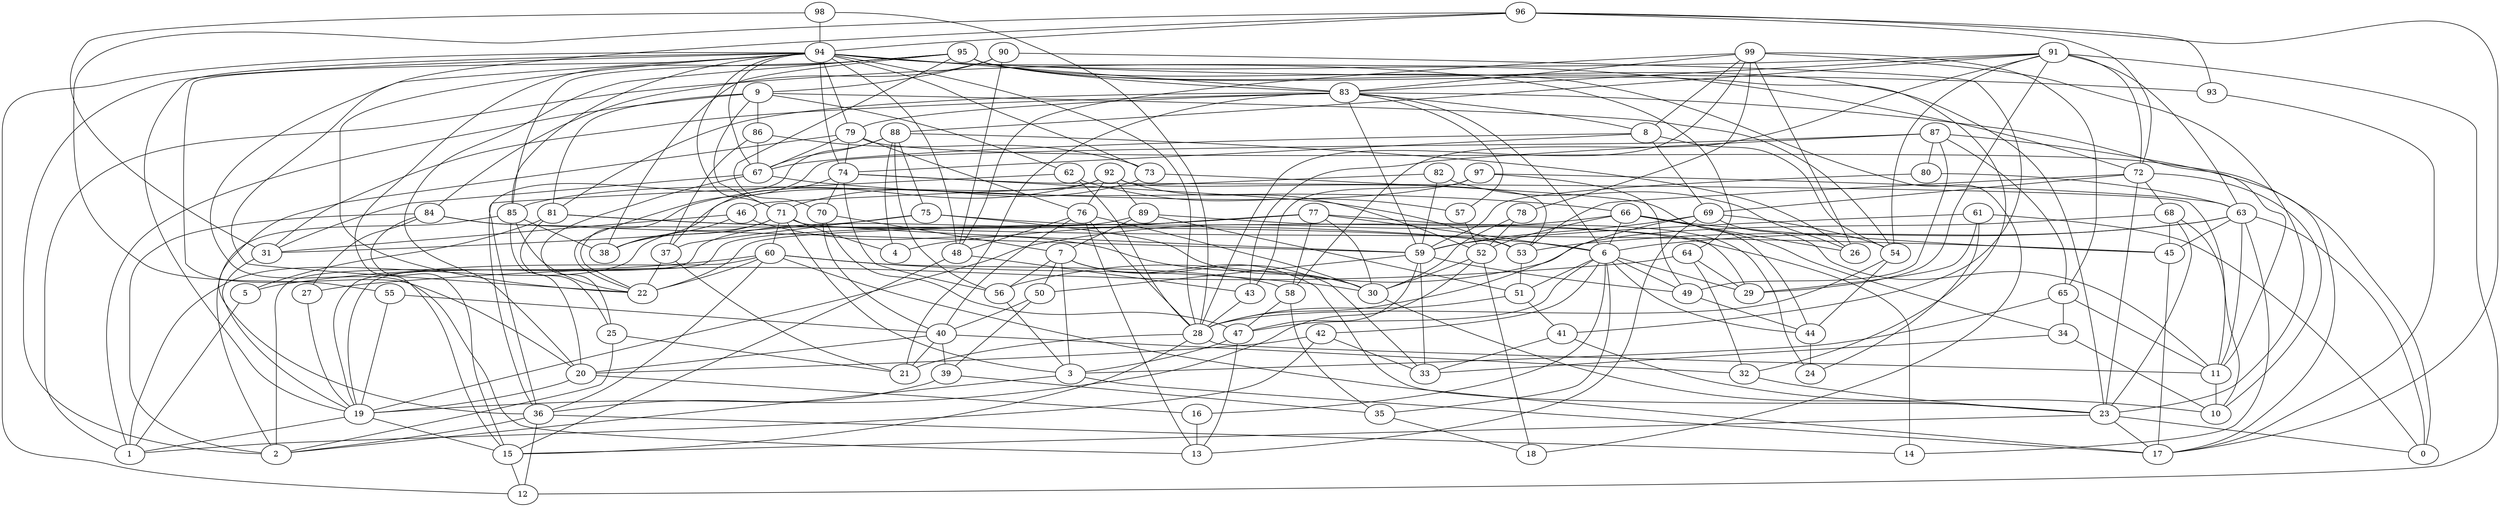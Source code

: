 digraph GG_graph {

subgraph G_graph {
edge [color = black]
"9" -> "81" [dir = none]
"9" -> "62" [dir = none]
"9" -> "54" [dir = none]
"9" -> "1" [dir = none]
"9" -> "71" [dir = none]
"9" -> "86" [dir = none]
"93" -> "17" [dir = none]
"48" -> "15" [dir = none]
"48" -> "43" [dir = none]
"80" -> "63" [dir = none]
"80" -> "59" [dir = none]
"5" -> "1" [dir = none]
"98" -> "94" [dir = none]
"98" -> "28" [dir = none]
"98" -> "31" [dir = none]
"82" -> "26" [dir = none]
"82" -> "46" [dir = none]
"82" -> "59" [dir = none]
"42" -> "1" [dir = none]
"42" -> "20" [dir = none]
"42" -> "33" [dir = none]
"75" -> "30" [dir = none]
"75" -> "31" [dir = none]
"75" -> "37" [dir = none]
"75" -> "14" [dir = none]
"52" -> "18" [dir = none]
"52" -> "19" [dir = none]
"52" -> "30" [dir = none]
"78" -> "30" [dir = none]
"78" -> "52" [dir = none]
"49" -> "44" [dir = none]
"41" -> "33" [dir = none]
"41" -> "10" [dir = none]
"65" -> "11" [dir = none]
"65" -> "34" [dir = none]
"65" -> "3" [dir = none]
"7" -> "33" [dir = none]
"7" -> "56" [dir = none]
"7" -> "50" [dir = none]
"7" -> "23" [dir = none]
"7" -> "3" [dir = none]
"60" -> "17" [dir = none]
"60" -> "58" [dir = none]
"60" -> "19" [dir = none]
"60" -> "5" [dir = none]
"60" -> "36" [dir = none]
"60" -> "30" [dir = none]
"60" -> "22" [dir = none]
"87" -> "17" [dir = none]
"87" -> "80" [dir = none]
"87" -> "43" [dir = none]
"87" -> "49" [dir = none]
"87" -> "22" [dir = none]
"87" -> "65" [dir = none]
"77" -> "24" [dir = none]
"77" -> "19" [dir = none]
"77" -> "4" [dir = none]
"77" -> "58" [dir = none]
"77" -> "6" [dir = none]
"77" -> "30" [dir = none]
"77" -> "22" [dir = none]
"97" -> "63" [dir = none]
"97" -> "43" [dir = none]
"97" -> "49" [dir = none]
"97" -> "85" [dir = none]
"92" -> "53" [dir = none]
"92" -> "52" [dir = none]
"92" -> "22" [dir = none]
"92" -> "89" [dir = none]
"92" -> "38" [dir = none]
"92" -> "76" [dir = none]
"37" -> "21" [dir = none]
"37" -> "22" [dir = none]
"46" -> "30" [dir = none]
"46" -> "38" [dir = none]
"46" -> "31" [dir = none]
"85" -> "22" [dir = none]
"85" -> "38" [dir = none]
"85" -> "20" [dir = none]
"85" -> "2" [dir = none]
"74" -> "37" [dir = none]
"74" -> "11" [dir = none]
"74" -> "56" [dir = none]
"74" -> "70" [dir = none]
"74" -> "53" [dir = none]
"40" -> "21" [dir = none]
"40" -> "20" [dir = none]
"40" -> "39" [dir = none]
"40" -> "32" [dir = none]
"47" -> "3" [dir = none]
"47" -> "13" [dir = none]
"96" -> "93" [dir = none]
"96" -> "94" [dir = none]
"96" -> "55" [dir = none]
"96" -> "72" [dir = none]
"96" -> "22" [dir = none]
"96" -> "17" [dir = none]
"43" -> "28" [dir = none]
"63" -> "53" [dir = none]
"63" -> "14" [dir = none]
"63" -> "6" [dir = none]
"63" -> "45" [dir = none]
"63" -> "11" [dir = none]
"63" -> "0" [dir = none]
"23" -> "17" [dir = none]
"23" -> "0" [dir = none]
"23" -> "15" [dir = none]
"15" -> "12" [dir = none]
"35" -> "18" [dir = none]
"8" -> "74" [dir = none]
"8" -> "54" [dir = none]
"8" -> "69" [dir = none]
"8" -> "67" [dir = none]
"83" -> "79" [dir = none]
"83" -> "8" [dir = none]
"83" -> "57" [dir = none]
"83" -> "31" [dir = none]
"83" -> "81" [dir = none]
"83" -> "21" [dir = none]
"83" -> "11" [dir = none]
"83" -> "59" [dir = none]
"83" -> "6" [dir = none]
"90" -> "41" [dir = none]
"90" -> "84" [dir = none]
"90" -> "9" [dir = none]
"90" -> "48" [dir = none]
"11" -> "10" [dir = none]
"39" -> "36" [dir = none]
"39" -> "35" [dir = none]
"54" -> "44" [dir = none]
"54" -> "28" [dir = none]
"6" -> "16" [dir = none]
"6" -> "44" [dir = none]
"6" -> "29" [dir = none]
"6" -> "42" [dir = none]
"6" -> "51" [dir = none]
"6" -> "49" [dir = none]
"6" -> "47" [dir = none]
"6" -> "35" [dir = none]
"51" -> "41" [dir = none]
"51" -> "28" [dir = none]
"53" -> "51" [dir = none]
"19" -> "1" [dir = none]
"19" -> "15" [dir = none]
"95" -> "38" [dir = none]
"95" -> "32" [dir = none]
"95" -> "20" [dir = none]
"95" -> "23" [dir = none]
"95" -> "18" [dir = none]
"95" -> "83" [dir = none]
"95" -> "85" [dir = none]
"95" -> "15" [dir = none]
"95" -> "70" [dir = none]
"69" -> "13" [dir = none]
"69" -> "59" [dir = none]
"69" -> "11" [dir = none]
"69" -> "54" [dir = none]
"69" -> "28" [dir = none]
"81" -> "25" [dir = none]
"81" -> "6" [dir = none]
"81" -> "5" [dir = none]
"81" -> "45" [dir = none]
"34" -> "10" [dir = none]
"34" -> "33" [dir = none]
"64" -> "29" [dir = none]
"64" -> "27" [dir = none]
"64" -> "32" [dir = none]
"28" -> "15" [dir = none]
"28" -> "21" [dir = none]
"28" -> "11" [dir = none]
"44" -> "24" [dir = none]
"27" -> "19" [dir = none]
"73" -> "44" [dir = none]
"73" -> "71" [dir = none]
"91" -> "58" [dir = none]
"91" -> "72" [dir = none]
"91" -> "54" [dir = none]
"91" -> "88" [dir = none]
"91" -> "12" [dir = none]
"91" -> "63" [dir = none]
"91" -> "29" [dir = none]
"91" -> "83" [dir = none]
"91" -> "1" [dir = none]
"94" -> "67" [dir = none]
"94" -> "2" [dir = none]
"94" -> "79" [dir = none]
"94" -> "12" [dir = none]
"94" -> "13" [dir = none]
"94" -> "22" [dir = none]
"94" -> "64" [dir = none]
"94" -> "20" [dir = none]
"94" -> "73" [dir = none]
"94" -> "19" [dir = none]
"94" -> "85" [dir = none]
"94" -> "28" [dir = none]
"94" -> "72" [dir = none]
"94" -> "93" [dir = none]
"94" -> "74" [dir = none]
"94" -> "83" [dir = none]
"94" -> "48" [dir = none]
"94" -> "71" [dir = none]
"16" -> "13" [dir = none]
"32" -> "23" [dir = none]
"71" -> "60" [dir = none]
"71" -> "4" [dir = none]
"71" -> "59" [dir = none]
"71" -> "1" [dir = none]
"71" -> "3" [dir = none]
"71" -> "38" [dir = none]
"50" -> "40" [dir = none]
"50" -> "39" [dir = none]
"59" -> "33" [dir = none]
"59" -> "49" [dir = none]
"59" -> "47" [dir = none]
"59" -> "50" [dir = none]
"67" -> "31" [dir = none]
"67" -> "66" [dir = none]
"67" -> "25" [dir = none]
"36" -> "14" [dir = none]
"36" -> "12" [dir = none]
"36" -> "2" [dir = none]
"76" -> "13" [dir = none]
"76" -> "30" [dir = none]
"76" -> "28" [dir = none]
"76" -> "48" [dir = none]
"76" -> "40" [dir = none]
"79" -> "76" [dir = none]
"79" -> "36" [dir = none]
"79" -> "67" [dir = none]
"79" -> "74" [dir = none]
"79" -> "0" [dir = none]
"56" -> "3" [dir = none]
"99" -> "26" [dir = none]
"99" -> "8" [dir = none]
"99" -> "83" [dir = none]
"99" -> "48" [dir = none]
"99" -> "28" [dir = none]
"99" -> "78" [dir = none]
"99" -> "65" [dir = none]
"99" -> "23" [dir = none]
"88" -> "75" [dir = none]
"88" -> "26" [dir = none]
"88" -> "67" [dir = none]
"88" -> "56" [dir = none]
"88" -> "36" [dir = none]
"88" -> "4" [dir = none]
"68" -> "23" [dir = none]
"68" -> "45" [dir = none]
"68" -> "10" [dir = none]
"68" -> "56" [dir = none]
"72" -> "53" [dir = none]
"72" -> "69" [dir = none]
"72" -> "68" [dir = none]
"72" -> "23" [dir = none]
"72" -> "10" [dir = none]
"57" -> "52" [dir = none]
"45" -> "17" [dir = none]
"31" -> "19" [dir = none]
"62" -> "28" [dir = none]
"62" -> "36" [dir = none]
"62" -> "57" [dir = none]
"3" -> "2" [dir = none]
"3" -> "17" [dir = none]
"55" -> "19" [dir = none]
"55" -> "40" [dir = none]
"25" -> "21" [dir = none]
"25" -> "2" [dir = none]
"89" -> "7" [dir = none]
"89" -> "51" [dir = none]
"89" -> "29" [dir = none]
"89" -> "2" [dir = none]
"30" -> "23" [dir = none]
"58" -> "35" [dir = none]
"58" -> "47" [dir = none]
"84" -> "53" [dir = none]
"84" -> "2" [dir = none]
"84" -> "15" [dir = none]
"84" -> "59" [dir = none]
"84" -> "27" [dir = none]
"86" -> "37" [dir = none]
"86" -> "67" [dir = none]
"86" -> "73" [dir = none]
"20" -> "16" [dir = none]
"20" -> "19" [dir = none]
"66" -> "34" [dir = none]
"66" -> "6" [dir = none]
"66" -> "52" [dir = none]
"66" -> "19" [dir = none]
"66" -> "45" [dir = none]
"66" -> "26" [dir = none]
"70" -> "47" [dir = none]
"70" -> "7" [dir = none]
"70" -> "40" [dir = none]
"61" -> "29" [dir = none]
"61" -> "0" [dir = none]
"61" -> "59" [dir = none]
"61" -> "24" [dir = none]
}

}
